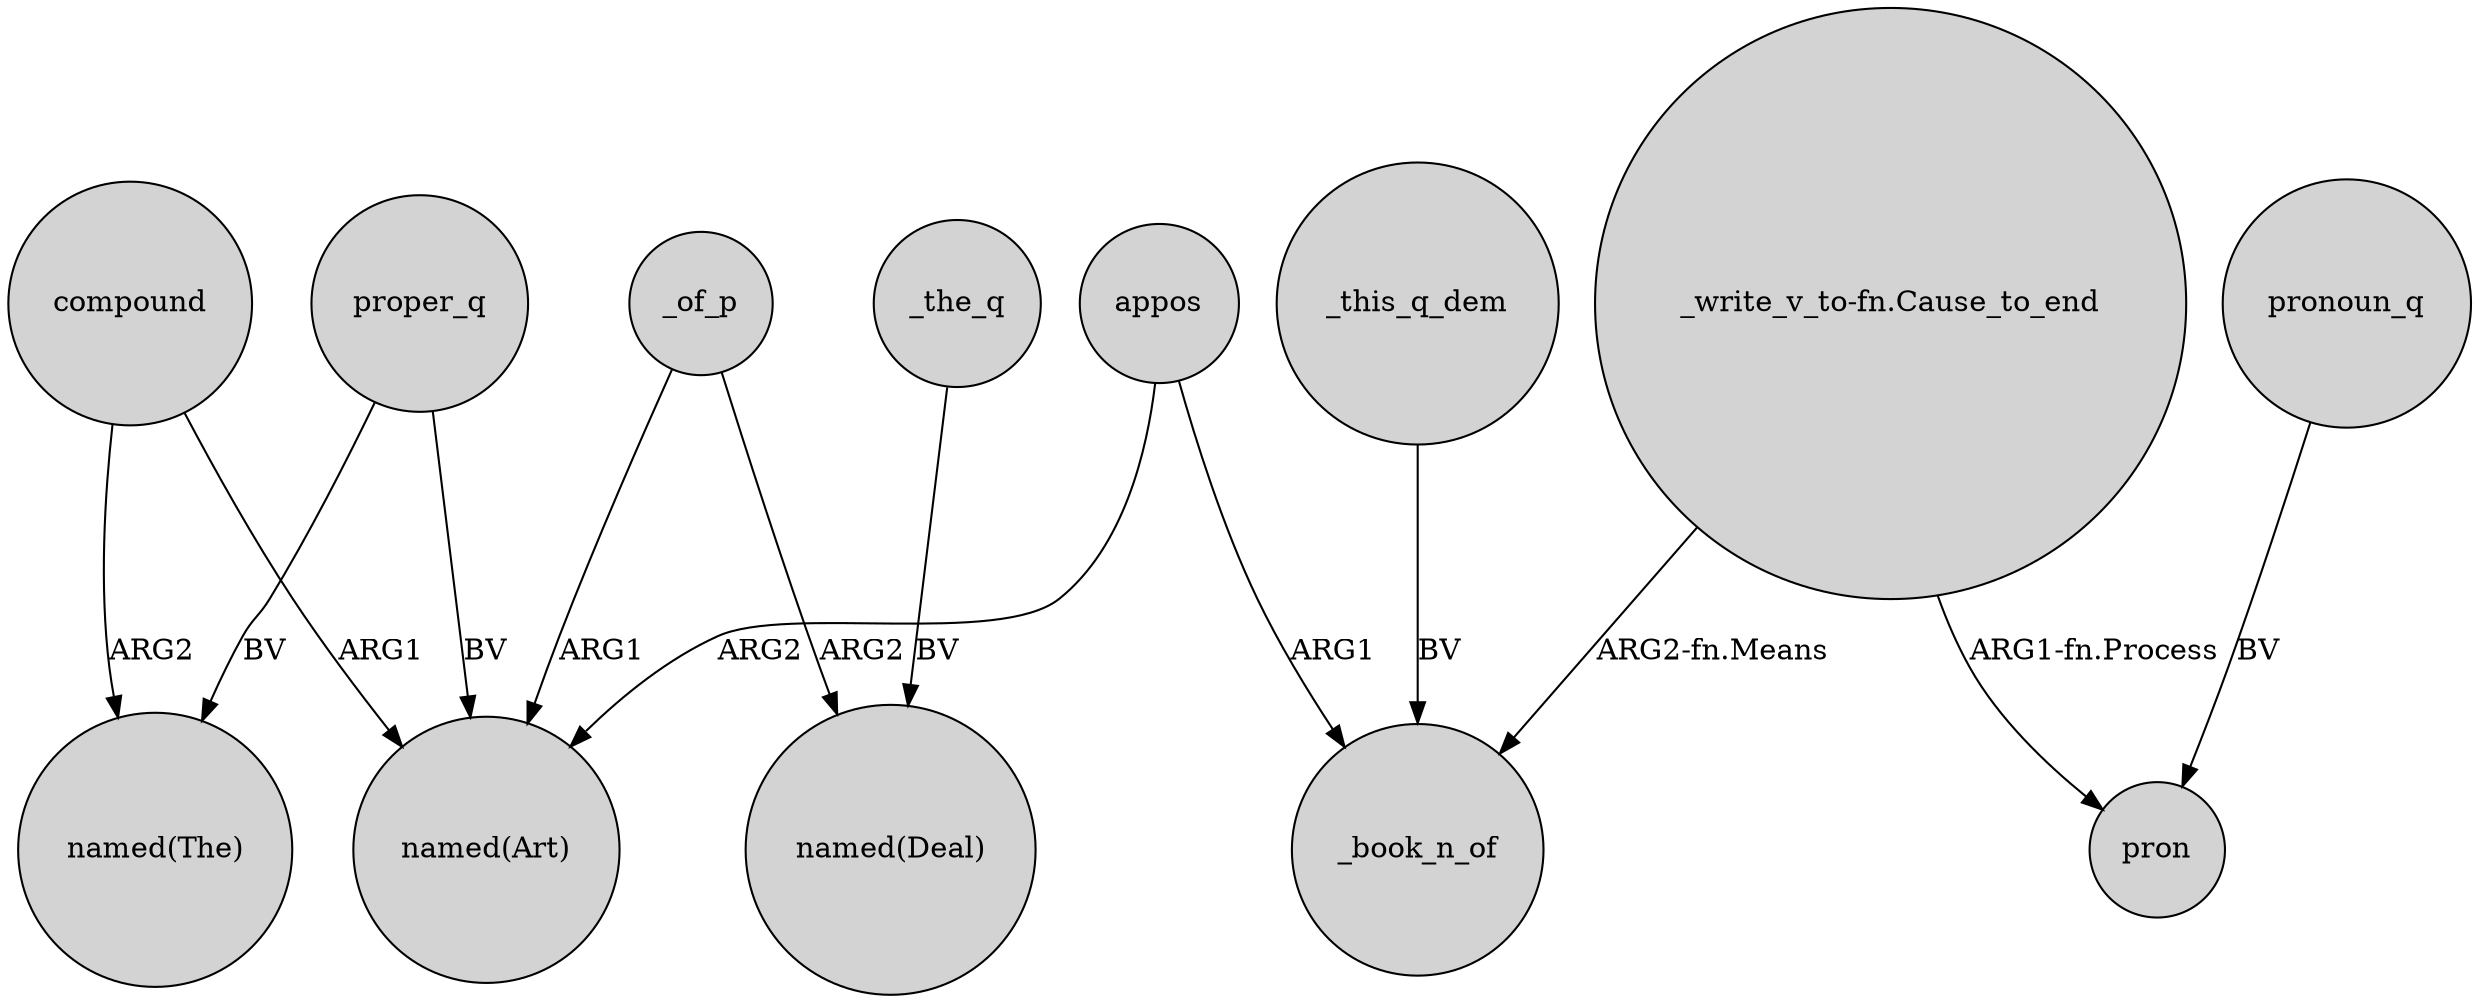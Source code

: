 digraph {
	node [shape=circle style=filled]
	proper_q -> "named(Art)" [label=BV]
	appos -> "named(Art)" [label=ARG2]
	"_write_v_to-fn.Cause_to_end" -> _book_n_of [label="ARG2-fn.Means"]
	compound -> "named(Art)" [label=ARG1]
	_this_q_dem -> _book_n_of [label=BV]
	appos -> _book_n_of [label=ARG1]
	_the_q -> "named(Deal)" [label=BV]
	_of_p -> "named(Deal)" [label=ARG2]
	_of_p -> "named(Art)" [label=ARG1]
	pronoun_q -> pron [label=BV]
	"_write_v_to-fn.Cause_to_end" -> pron [label="ARG1-fn.Process"]
	proper_q -> "named(The)" [label=BV]
	compound -> "named(The)" [label=ARG2]
}
